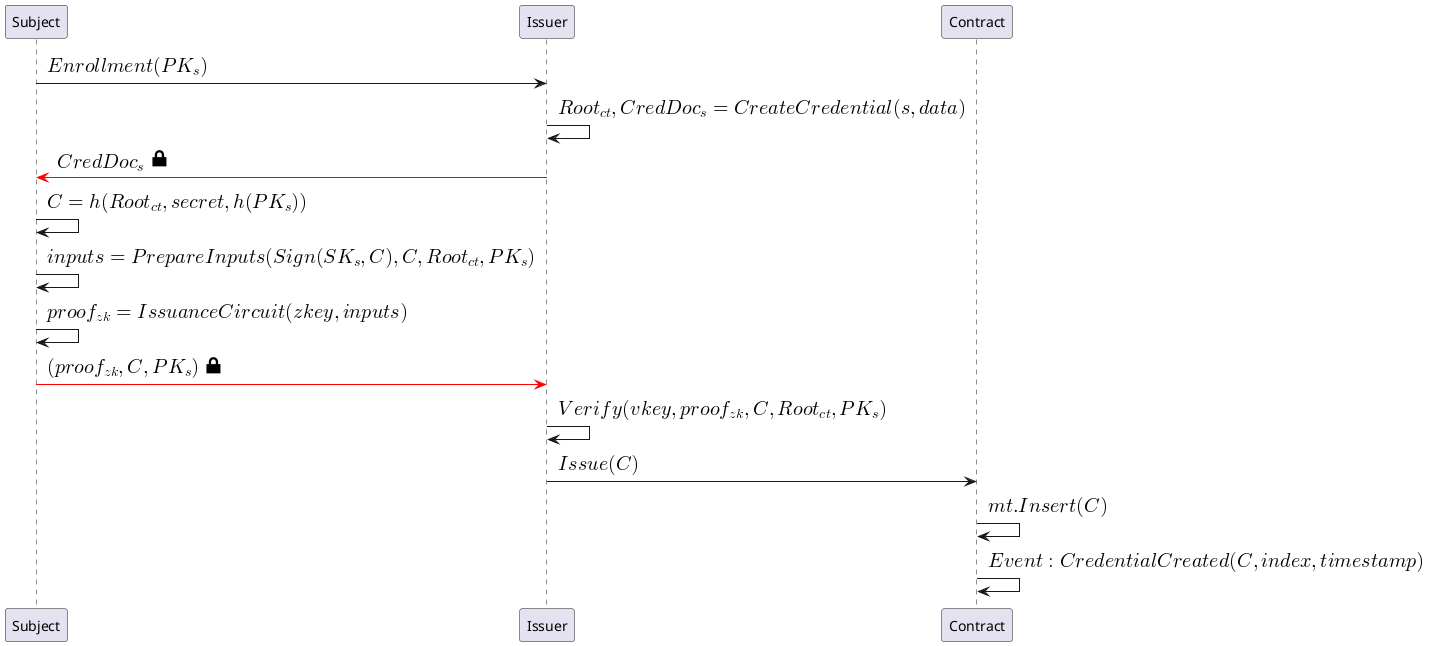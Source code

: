 @startuml (id=Registration)
' == Registration Phase ==
Subject -> Issuer: <latex>Enrollment(PK_{s})</latex>
' Creates a credential as a precise proof (merkle tree) for the subject s
Issuer -> Issuer: <latex>Root_{ct}, CredDoc_{s} = CreateCredential(s, data)</latex>
' Send the credential to the subject over an encrypted channel
Issuer -[#FF0000]> Subject: <latex>CredDoc_{s}</latex><size:28><&lock-locked></size>
' Subject -> Subject: <latex>CheckCredClaims()</latex>
' Subject -> Subject: <latex>nullifier = Root_{ct}</lnullifieratex>
' In our case the nullifier is a shared data between the issuer and the subject
' TODO: Alternativaly we could hide the nullifier from the issuer while still able to prove
' the correcness of the commitment (e.g. h(CRoot + salt)).
Subject -> Subject: <latex>C = h(Root_{ct}, secret, h(PK_{s}))</latex>
Subject -> Subject: <latex>inputs = PrepareInputs(Sign(SK_{s}, C), C, Root_{ct}, PK_{s})</latex>
Subject -> Subject: <latex>proof_{zk} = IssuanceCircuit(zkey, inputs)</latex>
Subject -[#FF0000]> Issuer : <latex>(proof_{zk}, C, PK_{s})</latex><size:28><&lock-locked></size>
' note right Issuer
'   Checks:
'     - The commitment is from the correct credential root
'     - The commitment is signed by the correct subject
' end note
Issuer -> Issuer: <latex>Verify(vkey, proof_{zk}, C, Root_{ct}, PK_{s})</latex>
Issuer -> Contract: <latex>Issue(C)</latex>

Contract -> Contract: <latex>mt.Insert(C)</latex>
Contract -> Contract: <latex>Event:CredentialCreated(C, index, timestamp)</latex>
@enduml

@startuml (id=Approval)
' == Approval Phase ==
Subject -> Contract: <latex>CollectCredentialCreatedEvents()</latex>
Contract --> Subject: <latex>events</latex>
Subject -> Subject: <latex>mt = BuildCertTree(events)</latex>
Subject -> Subject: <latex>ct = BuildCredTree(credDocument)</latex>
Subject -> Subject: <latex>C = h(Root_{ct}, secret, h(PK_{s}))</latex>
Subject -> Subject: <latex>proof_{mt} = MerkleProof(Root_{mt}, C)</latex>
Subject -> Subject: <latex>inputs = PrepareInputs(C, proof_{mt}, Root_{mt}, h(Root_{ct}), sender)</latex>
Subject -> Subject: <latex>proof_{zk} = ApprovalCircuit(zkey, inputs)</latex>
Subject -> Contract: <latex>Approve(proof_{zk}, Root_{mt}, h(Root_{ct}))</latex>
' Attest subject consents with the credential's claims
' note right Contract
'   Checks:
'     - The commitment exists in the contract's merkle tree
'     - The credential was not approved already
'     - The sender is the creator of the proof
' end note
Contract -> Contract: <latex>Verify(vkey, proof_{zk}, Root_{mt}, h(Root_{ct}), sender)</latex>
Contract -> Contract: <latex>MarkCredentialAsIssued(h(Root_{ct}))</latex>
Contract -> Contract: <latex>Event:CredentialIssued(sender, h(Root_{ct}), timestamp)</latex>
@enduml

@startuml (id=Revocation)
' == Revocation ==
Issuer -> Contract: <latex>Revoke(h(Root_{ct}), reason)</latex>
' Subjects can also revoke their credentials if they want
' Subject --> Contract: <latex>Revoke(h(Root_{ct}), reason)</latex>
Contract -> Contract: <latex>MarkCredentialAsRevoked(h(Root_{ct}))</latex>
Contract -> Contract: <latex>Event:CredentialRevoked(h(Root_{ct}), reason, timestamp)</latex>
@enduml

@startuml (id=PresentationAuth)
' == Presentation: Authenticity Check ==
Verifier -> Subject: <latex>RequestAuthProof()</latex>
Subject -> Contract: <latex>CollectCredentialCreatedEvents()</latex>
Contract --> Subject: <latex>events</latex>
Subject -> Subject: <latex>mt = BuildCertTree(events)</latex>
Subject -> Subject: <latex>ct = BuildCredTree(credDocument)</latex>

Subject -> Subject: <latex>C = h(Root_{ct}, secret, h(PK_{s}))</latex>
Subject -> Subject: <latex>proof_{mt} = MerkleProof(Root_{mt}, C)</latex>
Subject -> Subject: <latex>inputs = PrepareInputs(Sign(SK_{s}, C), C, proof_{mt}, Root_{mt}, h(Root_{ct}), PK_{s})</latex>
Subject -> Subject: <latex>proof_{zk} = PresentationAuthCircuit(zkey, inputs)</latex>

Subject -> Verifier: <latex>(proof_{zk}, h(Root_{ct}),  Root_{mt}, PK_{s})</latex>
Verifier -> Contract: <latex>IsKnownRoot(Root_{mt})</latex>
Contract --> Verifier: <latex>true/false</latex>
' note right Verifier
'   Checks:
'     - The subject knows the pre-image of a commitment for the presented credential
'     - The credential was issued to him (he has knowledge of the EdDSA private key)
'     - The subject consent with the claims in the credential (i.e. signed by the subject)
'     - The commitment exists in the contract's merkle tree for the given root (was created by the right issuer => require ENS check!)
'     - The credential was not revoked or expired
' end note
Verifier -> Contract: <latex>VerifyCredentialStatus(h(Root_{ct}))</latex>
alt #lightgreen Successful case
  Contract --> Verifier: Credential is valid (not revoked or expired)
else #pink Failure
  Contract --> Verifier: Credential is not valid
end
Verifier -> Verifier: <latex>Verify(vkey, proof_{zk}, h(Root_{ct}), Root_{mt}, PK_{s})</latex>
@enduml

@startuml (id=PresentationConditionalQuery)
' == Presentation: Credential's Conditional Check ==
' TODO: retrieve and check credtree schema
' TODO: add example using merkle multiproof
Verifier -> Subject: <latex>RequestProofFor(FieldKey, Criterion, OP)</latex>
Subject -> Contract: <latex>CollectCredentialCreatedEvents()</latex>
Contract --> Subject: <latex>events</latex>
Subject -> Subject: <latex>mt = BuildCertTree(events)</latex>
Subject -> Subject: <latex>ct = BuildCredTree(credDocument)</latex>
Subject -> Subject: <latex>C = h(Root_{ct}, secret, h(PK_{s}))</latex>
Subject -> Subject: <latex>proof_{mt} = MerkleProof(Root_{mt}, C)</latex>
Subject -> Subject: <latex>proof_{ct} = MerkleProof(Root_{ct}, h(FieldKey, value, salt))</latex>
Subject -> Subject: <latex>inputs = PrepareInputs(C, proof_{mt}, proof_{ct}, Root_{mt}, h(Root_{ct}), FieldKey, Criterion, OP)</latex>
Subject -> Subject: <latex>proof_{zk} = QueryCredentialFieldCircuit(zkey, inputs)</latex>

Subject -> Verifier: <latex>(proof_{zk}, h(Root_{ct}),  Root_{mt})</latex>
Verifier -> Contract: <latex>IsKnownRoot(Root_{mt})</latex>
Contract --> Verifier: <latex>true/false</latex>
Verifier -> Contract: <latex>VerifyCredentialStatus(h(Root_{ct}))</latex>
alt #lightgreen Successful case
  Contract --> Verifier: Credential is valid (not revoked or expired)
else #pink Failure
  Contract --> Verifier: Credential is not valid
end
Verifier -> Verifier: <latex>Verify(vkey, proof_{zk}, h(Root_{ct}), Root_{mt}, FieldKey, Criterion, OP)</latex>
@enduml

@startuml (id=PresentationTimeframe)
Verifier -> Subject: <latex>RequestProofFor(tsk, p, >=)</latex>
Subject -> Contract: <latex>CollectCredentialCreatedEvents()</latex>
Contract --> Subject: <latex>events</latex>
Subject -> Subject: <latex>mt = BuildCertTree(events)</latex>
loop n times
  Subject -> Subject: <latex>ct_{i} = BuildCredTree(CredDoc_{i})</latex>
  Subject -> Subject: <latex>h_{i}, mproof_{i} = merkleProof(ct_{i})</latex>
end
Subject -> Subject: <latex>inputs = PrepareInputs(mt, [h_{0},...,h_{n-1}], [mproof_{0},...,mproof_{n-1}],tsk, p, >=)</latex>
Subject -> Subject: <latex>proof_{zk}, d_{total} = TimeframeProofCircuit(zkey, inputs)</latex>
Subject -> Verifier: <latex>(proof_{zk}, [h_{0},...,h_{n-1}], Root_{mt}, d_{total})</latex>
Verifier -> Contract: <latex>IsKnownRoot(Root_{mt})</latex>
Contract --> Verifier: <latex>true/false</latex>
loop n times
  Verifier -> Contract: <latex>VerifyCredentialStatus(h_{i})</latex>
  alt #lightgreen Successful case
    Contract --> Verifier: Credential is valid (not revoked or expired)
  else #pink Failure
    Contract --> Verifier: Credential is not valid
  end
  Verifier -> Contract: <latex>RetrieveTimestamp(h_{i})</latex>
  Contract --> Verifier: <latex>t_{i}</latex>
  Verifier -> Verifier: <latex>t_{total} = t_{total} + t_{i}</latex>
end
' t_{total} and d_{total} should be close enough (considering a margin of error, i.e. offchain - onchain timestamp intervals).
' d_{total} can never be greater than t_{total} for a valid credential because of the happens before relation between the issuance and approval events.
' each d of d_{total} is created during the credential issuance (offchain), and each t is created during the credential approval (onchain), thus timstamp t must be always after a d.
Verifier -> Verifier: <latex>Check(t_{total} \ge d_{total} \land d_{total}\ \ge \ p)</latex>
Verifier -> Verifier: <latex>Verify(vkey, proof_{zk}, [h_{0},...,h_{n-1}],  Root_{mt}, tsk, d_{total}, p, >=)</latex>
@enduml

@startuml (id=PresentationScore)
Verifier -> Subject: <latex>SendRequirements([T_{0},...,T_{n-1}], [W_{0},...,W_{n-1}])</latex>
Subject -> Contract: <latex>CollectCredentialCreatedEvents()</latex>
Contract --> Subject: <latex>events</latex>
Subject -> Subject: <latex>mt = BuildCertTree(events)</latex>
loop n times
  Subject -> Subject: <latex>doc_{i} = GetCredentialWith(T_{i})</latex>
  Subject -> Subject: <latex>rct_{i}, ct_{i} = BuildCredTree(doc_{i})</latex>
  Subject -> Subject: <latex>mtproof_{i} = merkleProof(mt, h(rct_{i}))</latex>
  Subject -> Subject: <latex>fields_{i} = [doc_{i}.tag, doc_{i}.grade]</latex>
  Subject -> Subject: <latex>ctproof_{i} = merkleMultiProof(ct_{i}, fields_{i})</latex>
end
Subject -> Subject: <latex>inputs = PrepareInputs(mt, [T_{0},...,T_{n-1}], [W_{0},...,W_{n-1}],\\[h_{0},...,h_{n-1}], [fields_{0},...,fields_{n-1}], [mtproof_{0},...,mtproof_{n-1}],\\[ctproof_{0},...,ctproof_{n-1}])</latex>
Subject -> Subject: <latex>proof_{zk}, sc = ScoreCircuit(zkey, inputs)</latex>
Subject -> Verifier: <latex>(proof_{zk}, [T_{0},...,T_{n-1}], [W_{0},...,W_{n-1}], Root_{mt}, [h_{0},...,h_{n-1}], sc)</latex>
Verifier -> Contract: <latex>IsKnownRoot(Root_{mt})</latex>
Contract --> Verifier: <latex>true/false</latex>
loop n times
  Verifier -> Contract: <latex>VerifyCredentialStatus(h_{i})</latex>
  alt #lightgreen Successful case
    Contract --> Verifier: Credential is valid (not revoked or expired)
  else #pink Failure
    Contract --> Verifier: Credential is not valid
  end
end
Verifier -> Verifier: <latex>Verify(vkey, proof_{zk}, [T_{0},...,T_{n-1}], [W_{0},...,W_{n-1}], Root_{mt}, sc)</latex>
@enduml

@enduml
